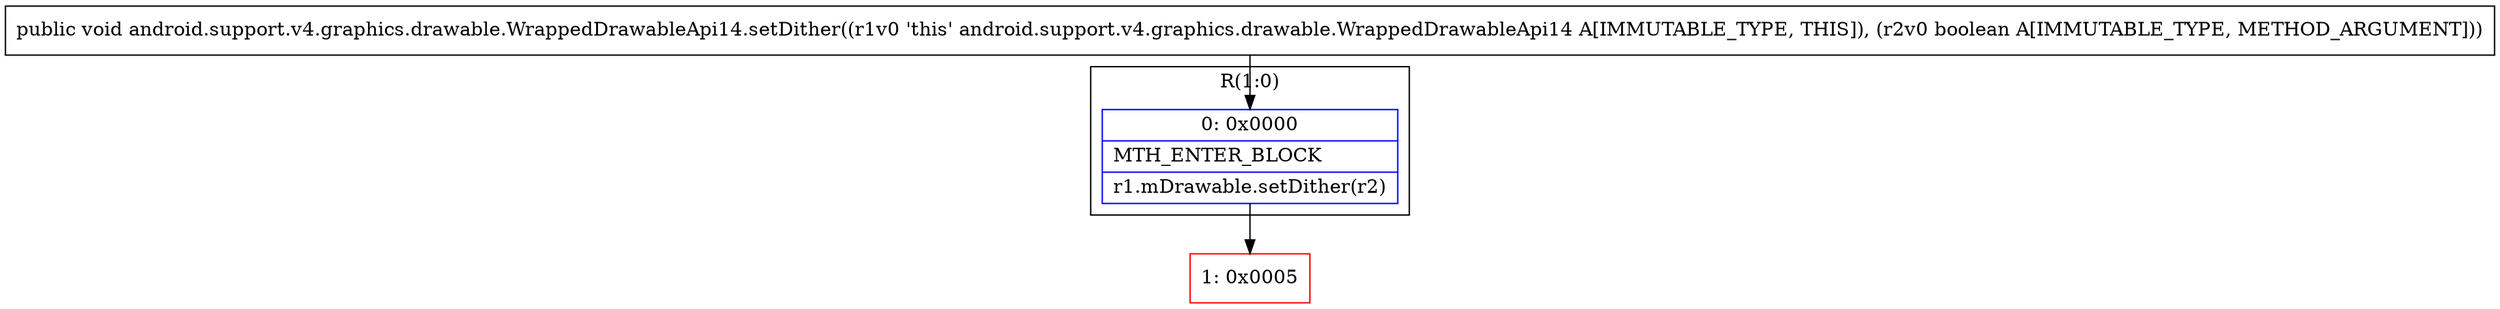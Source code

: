 digraph "CFG forandroid.support.v4.graphics.drawable.WrappedDrawableApi14.setDither(Z)V" {
subgraph cluster_Region_1669473270 {
label = "R(1:0)";
node [shape=record,color=blue];
Node_0 [shape=record,label="{0\:\ 0x0000|MTH_ENTER_BLOCK\l|r1.mDrawable.setDither(r2)\l}"];
}
Node_1 [shape=record,color=red,label="{1\:\ 0x0005}"];
MethodNode[shape=record,label="{public void android.support.v4.graphics.drawable.WrappedDrawableApi14.setDither((r1v0 'this' android.support.v4.graphics.drawable.WrappedDrawableApi14 A[IMMUTABLE_TYPE, THIS]), (r2v0 boolean A[IMMUTABLE_TYPE, METHOD_ARGUMENT])) }"];
MethodNode -> Node_0;
Node_0 -> Node_1;
}

